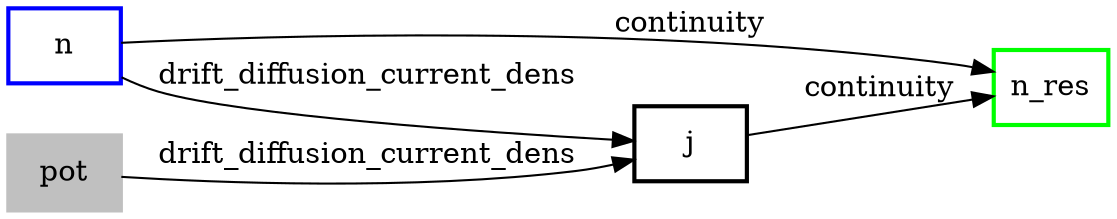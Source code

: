 digraph mygraph {
  rankdir = "LR"
  node [shape=box]
  1 [color=blue label="n
" penwidth=2.0]
  2 [color=green label="n_res
" penwidth=2.0]
  3 [color=black label="j
" penwidth=2.0]
  4 [color=black label="pot
" penwidth=2.0 style=filled color=gray]
  3 -> 2 [label="continuity"]
  1 -> 2 [label="continuity"]
  1 -> 3 [label="drift_diffusion_current_dens"]
  4 -> 3 [label="drift_diffusion_current_dens"]
}
